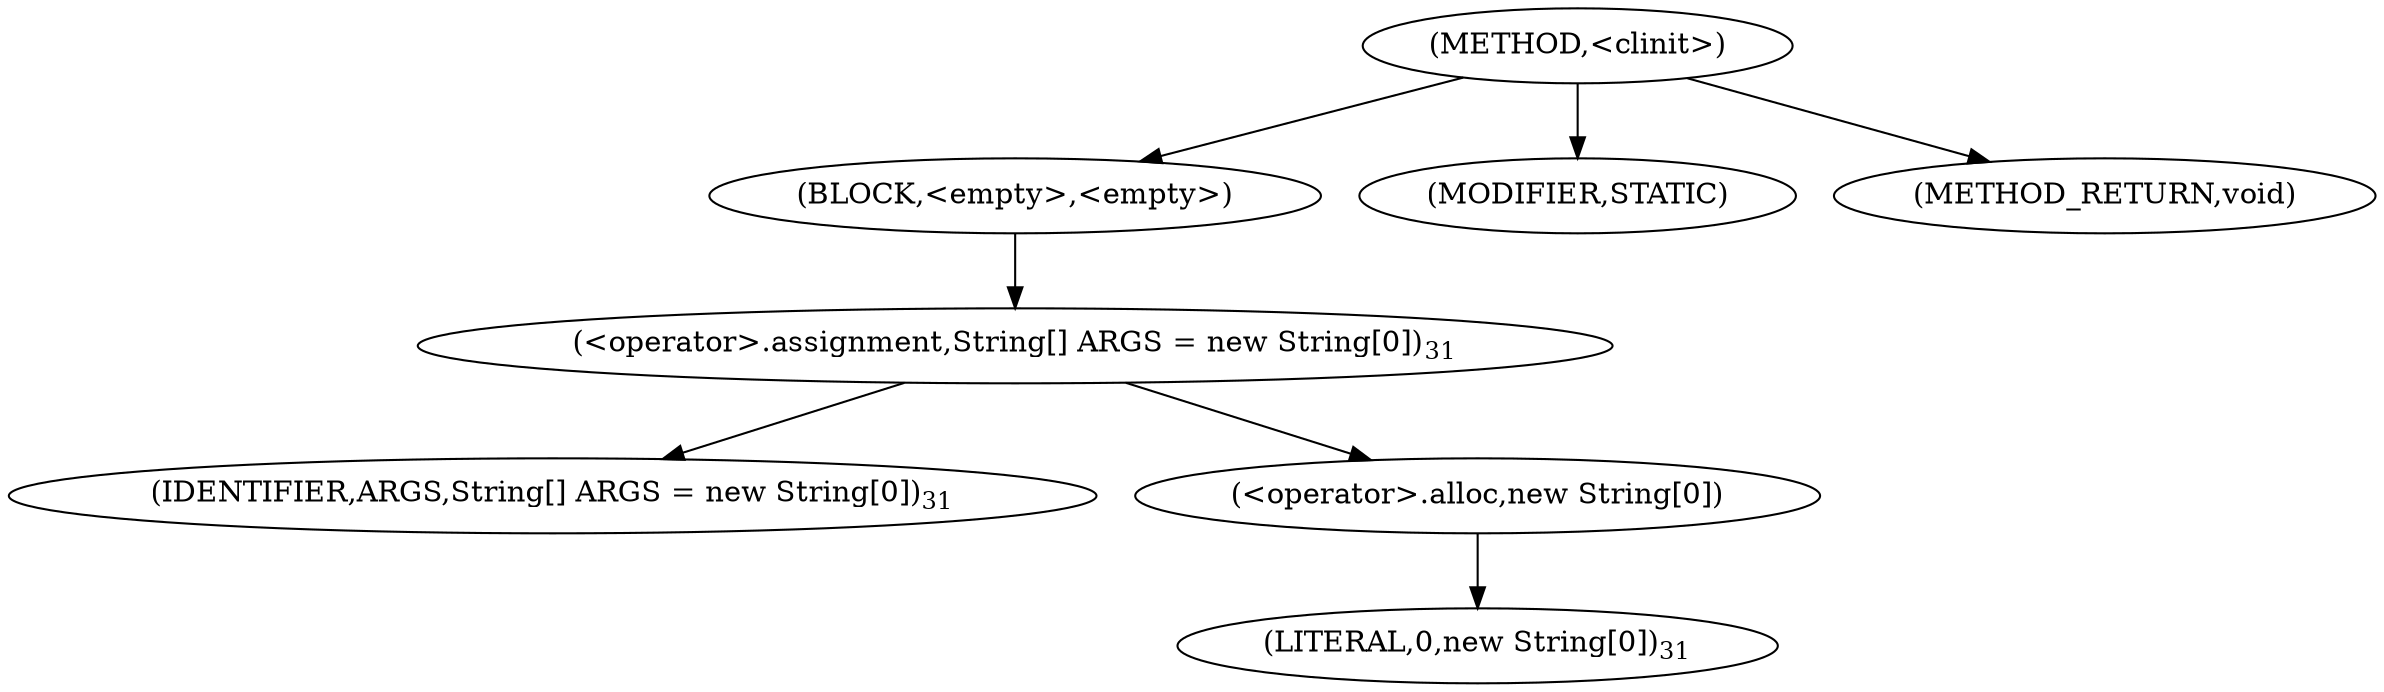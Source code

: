 digraph "&lt;clinit&gt;" {  
"27" [label = <(METHOD,&lt;clinit&gt;)> ]
"28" [label = <(BLOCK,&lt;empty&gt;,&lt;empty&gt;)> ]
"29" [label = <(&lt;operator&gt;.assignment,String[] ARGS = new String[0])<SUB>31</SUB>> ]
"30" [label = <(IDENTIFIER,ARGS,String[] ARGS = new String[0])<SUB>31</SUB>> ]
"31" [label = <(&lt;operator&gt;.alloc,new String[0])> ]
"32" [label = <(LITERAL,0,new String[0])<SUB>31</SUB>> ]
"33" [label = <(MODIFIER,STATIC)> ]
"34" [label = <(METHOD_RETURN,void)> ]
  "27" -> "28" 
  "27" -> "33" 
  "27" -> "34" 
  "28" -> "29" 
  "29" -> "30" 
  "29" -> "31" 
  "31" -> "32" 
}
